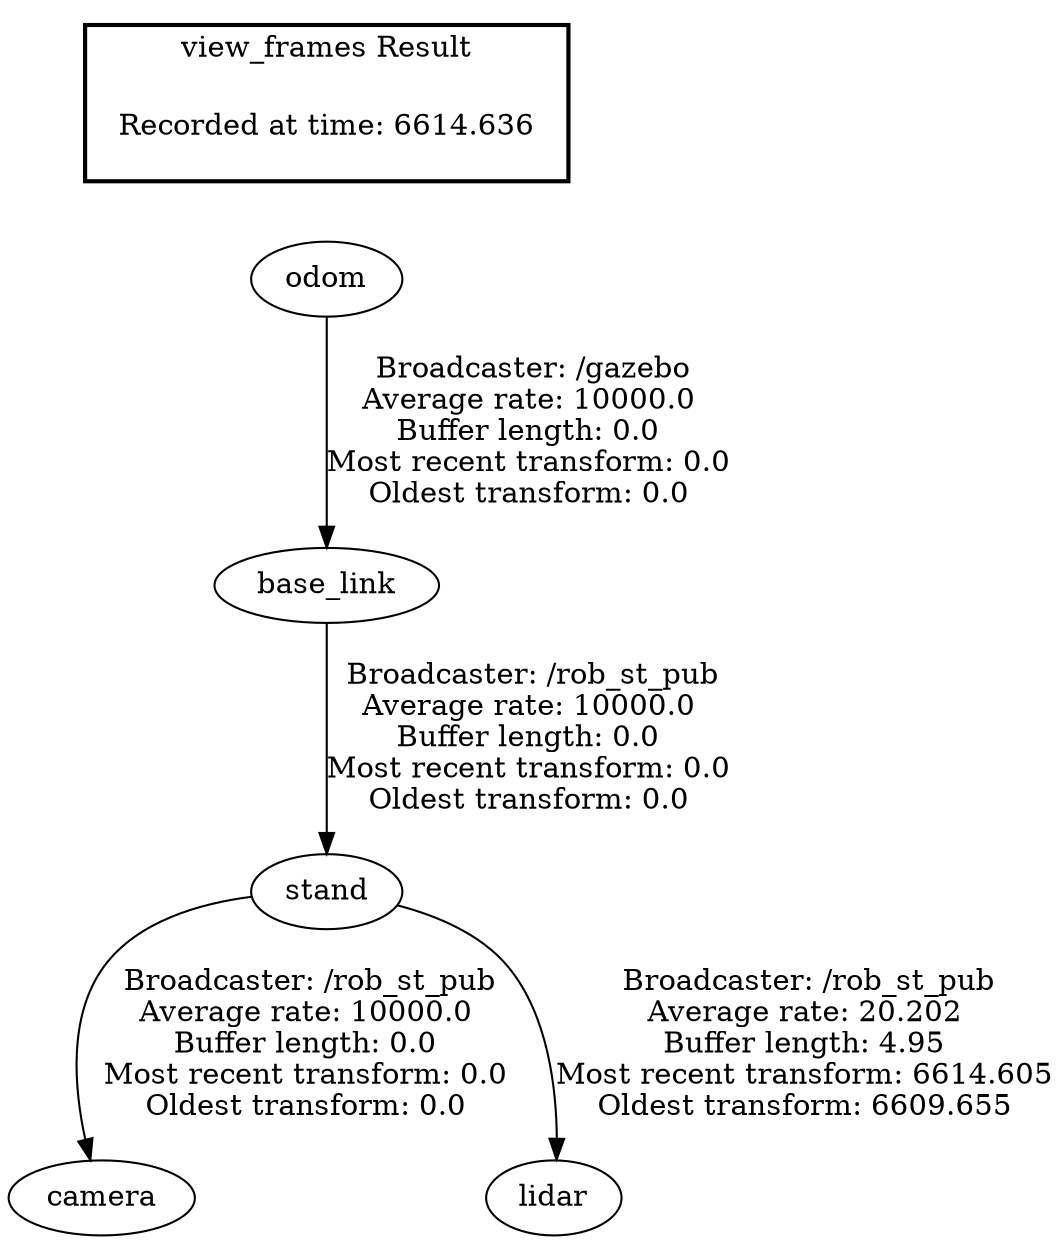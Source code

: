digraph G {
"stand" -> "camera"[label=" Broadcaster: /rob_st_pub\nAverage rate: 10000.0\nBuffer length: 0.0\nMost recent transform: 0.0\nOldest transform: 0.0\n"];
"base_link" -> "stand"[label=" Broadcaster: /rob_st_pub\nAverage rate: 10000.0\nBuffer length: 0.0\nMost recent transform: 0.0\nOldest transform: 0.0\n"];
"odom" -> "base_link"[label=" Broadcaster: /gazebo\nAverage rate: 10000.0\nBuffer length: 0.0\nMost recent transform: 0.0\nOldest transform: 0.0\n"];
"stand" -> "lidar"[label=" Broadcaster: /rob_st_pub\nAverage rate: 20.202\nBuffer length: 4.95\nMost recent transform: 6614.605\nOldest transform: 6609.655\n"];
edge [style=invis];
 subgraph cluster_legend { style=bold; color=black; label ="view_frames Result";
"Recorded at time: 6614.636"[ shape=plaintext ] ;
}->"odom";
}